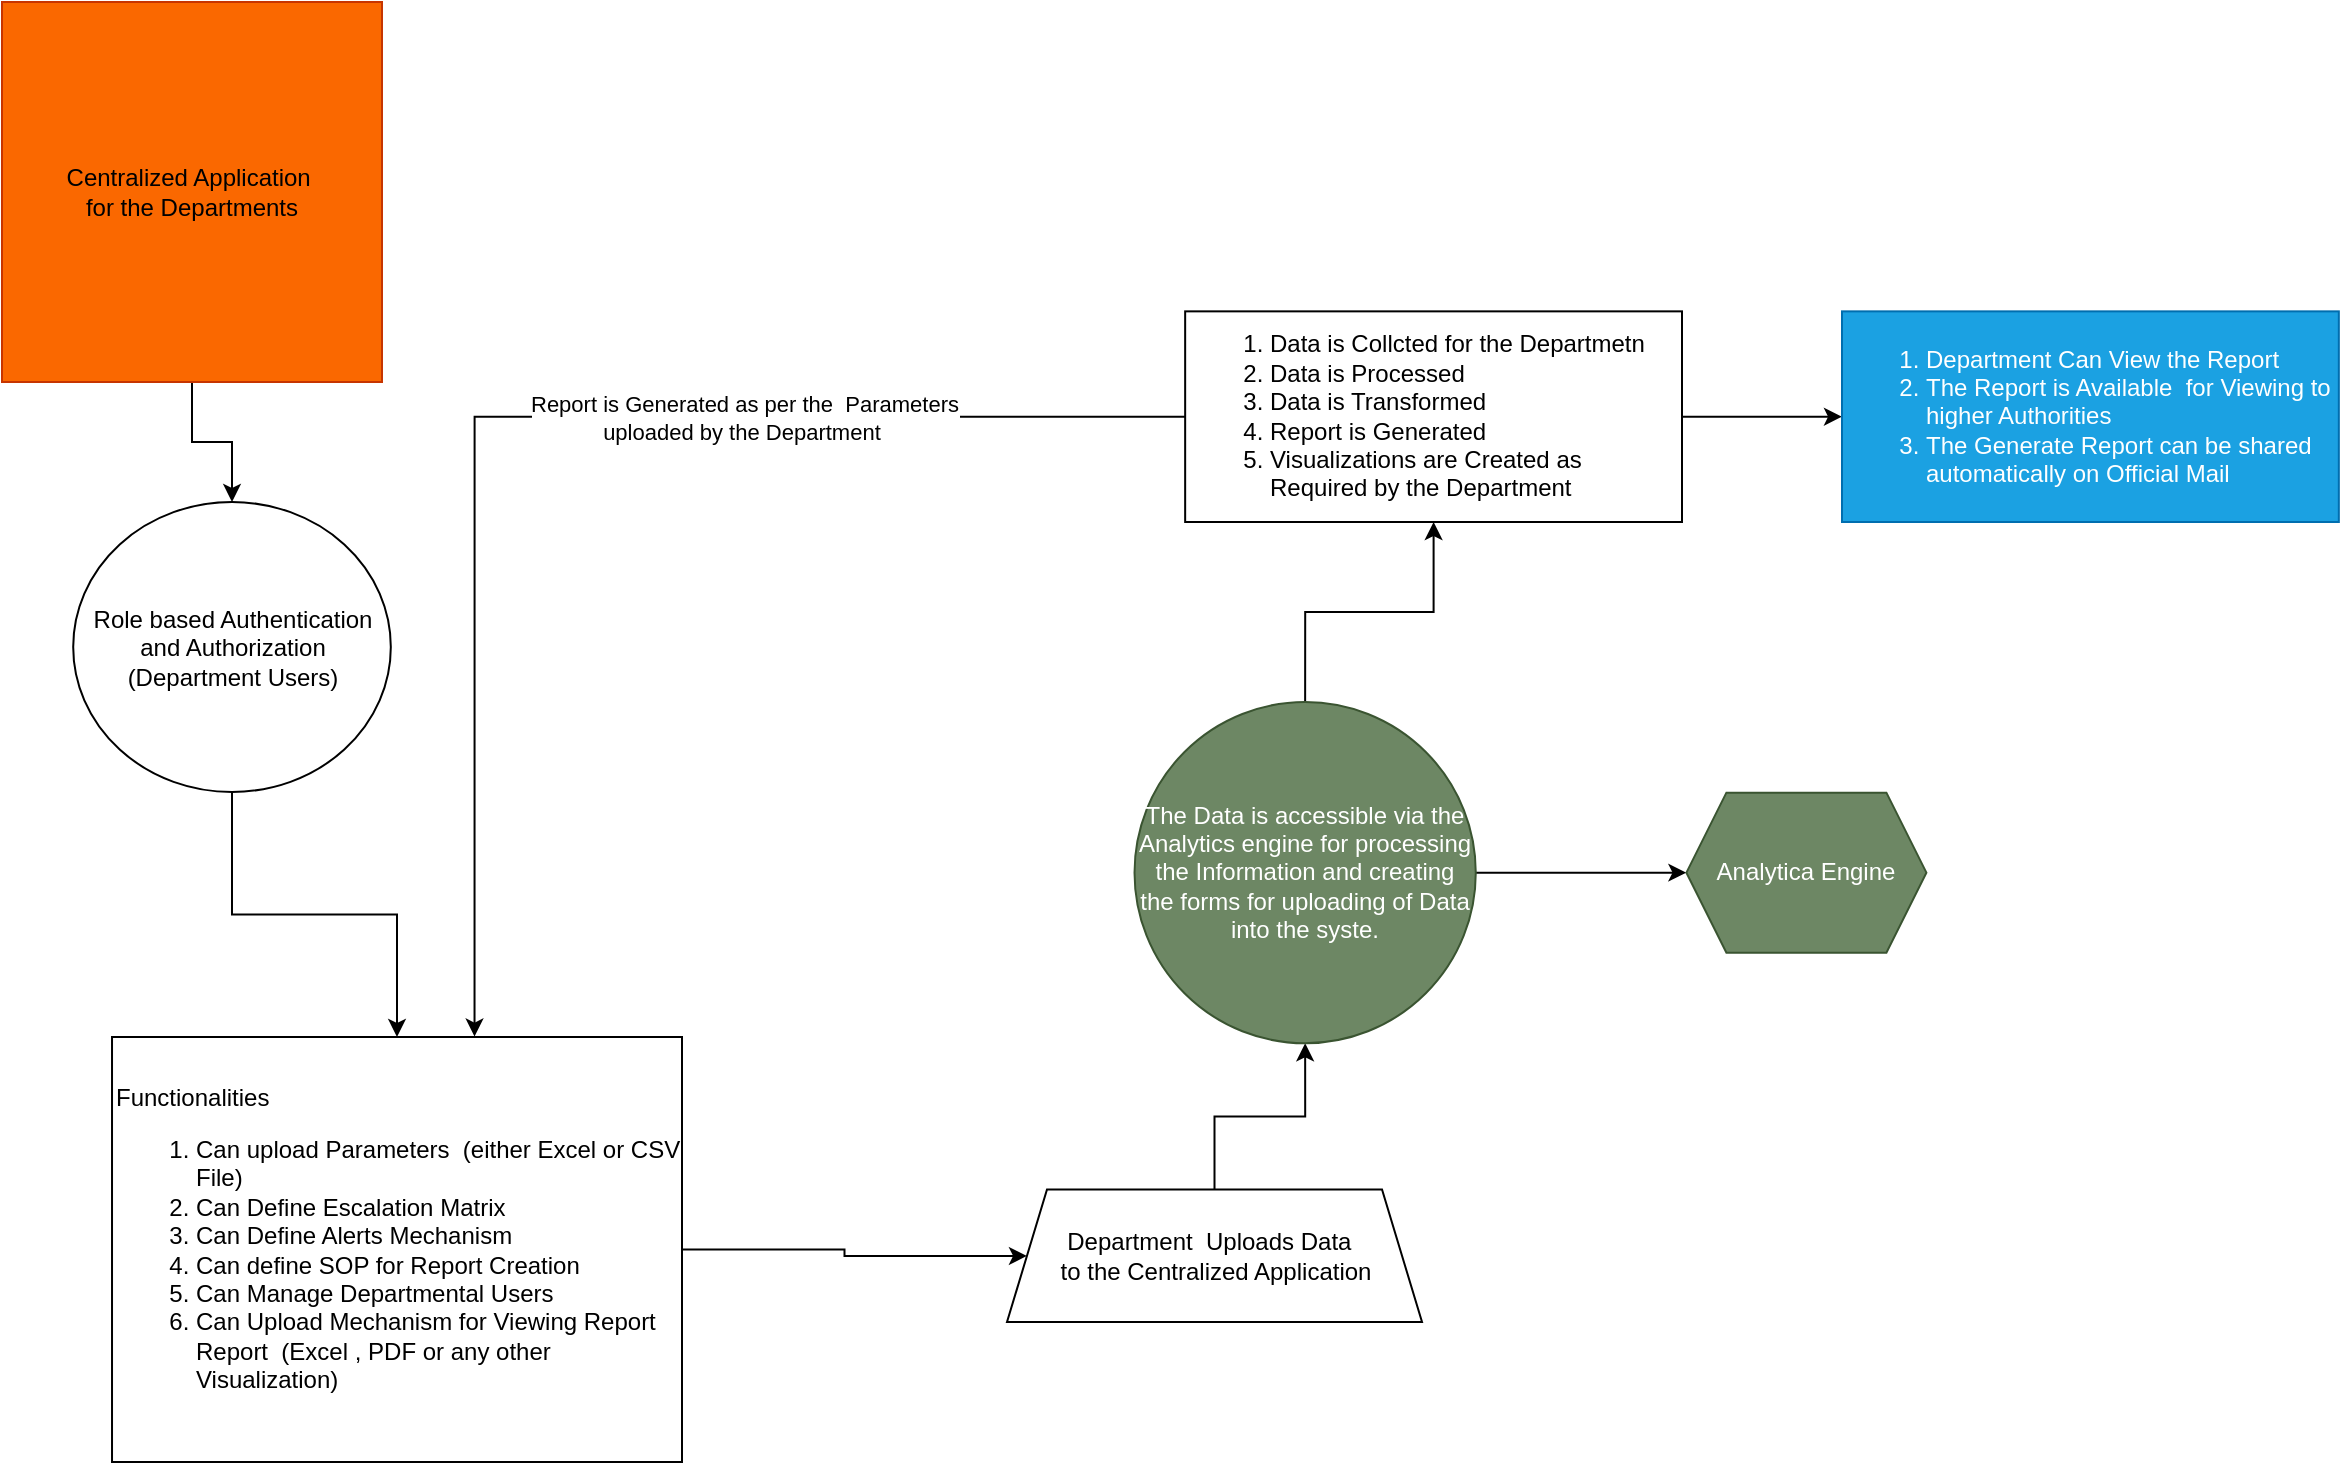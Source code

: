 <mxfile version="21.8.2" type="github">
  <diagram name="Page-1" id="74b105a0-9070-1c63-61bc-23e55f88626e">
    <mxGraphModel dx="1562" dy="781" grid="1" gridSize="10" guides="1" tooltips="1" connect="1" arrows="1" fold="1" page="1" pageScale="1.5" pageWidth="1169" pageHeight="826" background="none" math="0" shadow="0">
      <root>
        <mxCell id="0" style=";html=1;" />
        <mxCell id="1" style=";html=1;" parent="0" />
        <mxCell id="Eo_7HsmX6g1w4kb-M816-6" value="" style="edgeStyle=orthogonalEdgeStyle;rounded=0;orthogonalLoop=1;jettySize=auto;html=1;" edge="1" parent="1" source="Eo_7HsmX6g1w4kb-M816-4" target="Eo_7HsmX6g1w4kb-M816-5">
          <mxGeometry relative="1" as="geometry" />
        </mxCell>
        <mxCell id="Eo_7HsmX6g1w4kb-M816-4" value="Centralized Application&amp;nbsp;&lt;br&gt;for the Departments" style="whiteSpace=wrap;html=1;aspect=fixed;fillColor=#fa6800;strokeColor=#C73500;fontColor=#000000;" vertex="1" parent="1">
          <mxGeometry x="200" y="400" width="190" height="190" as="geometry" />
        </mxCell>
        <mxCell id="Eo_7HsmX6g1w4kb-M816-8" value="" style="edgeStyle=orthogonalEdgeStyle;rounded=0;orthogonalLoop=1;jettySize=auto;html=1;" edge="1" parent="1" source="Eo_7HsmX6g1w4kb-M816-5" target="Eo_7HsmX6g1w4kb-M816-7">
          <mxGeometry relative="1" as="geometry" />
        </mxCell>
        <mxCell id="Eo_7HsmX6g1w4kb-M816-5" value="Role based Authentication and Authorization (Department Users)" style="ellipse;whiteSpace=wrap;html=1;" vertex="1" parent="1">
          <mxGeometry x="235.6" y="650" width="158.81" height="145" as="geometry" />
        </mxCell>
        <mxCell id="Eo_7HsmX6g1w4kb-M816-10" value="" style="edgeStyle=orthogonalEdgeStyle;rounded=0;orthogonalLoop=1;jettySize=auto;html=1;" edge="1" parent="1" source="Eo_7HsmX6g1w4kb-M816-7" target="Eo_7HsmX6g1w4kb-M816-9">
          <mxGeometry relative="1" as="geometry" />
        </mxCell>
        <mxCell id="Eo_7HsmX6g1w4kb-M816-7" value="Functionalities&amp;nbsp;&lt;br&gt;&lt;ol&gt;&lt;li&gt;Can upload Parameters&amp;nbsp; (either Excel or CSV File)&lt;/li&gt;&lt;li&gt;Can Define Escalation Matrix&lt;/li&gt;&lt;li&gt;Can Define Alerts Mechanism&amp;nbsp;&lt;/li&gt;&lt;li&gt;Can define SOP for Report Creation&lt;/li&gt;&lt;li&gt;Can Manage Departmental Users&lt;/li&gt;&lt;li&gt;Can Upload Mechanism for Viewing Report Report&amp;nbsp; (Excel , PDF or any other Visualization)&lt;/li&gt;&lt;/ol&gt;" style="whiteSpace=wrap;html=1;align=left;" vertex="1" parent="1">
          <mxGeometry x="255.01" y="917.5" width="284.99" height="212.5" as="geometry" />
        </mxCell>
        <mxCell id="Eo_7HsmX6g1w4kb-M816-12" value="" style="edgeStyle=orthogonalEdgeStyle;rounded=0;orthogonalLoop=1;jettySize=auto;html=1;" edge="1" parent="1" source="Eo_7HsmX6g1w4kb-M816-9" target="Eo_7HsmX6g1w4kb-M816-11">
          <mxGeometry relative="1" as="geometry" />
        </mxCell>
        <mxCell id="Eo_7HsmX6g1w4kb-M816-9" value="Department&amp;nbsp; Uploads Data&amp;nbsp;&amp;nbsp;&lt;br&gt;to the Centralized Application" style="shape=trapezoid;perimeter=trapezoidPerimeter;whiteSpace=wrap;html=1;fixedSize=1;align=center;" vertex="1" parent="1">
          <mxGeometry x="702.5" y="993.75" width="207.51" height="66.25" as="geometry" />
        </mxCell>
        <mxCell id="Eo_7HsmX6g1w4kb-M816-14" value="" style="edgeStyle=orthogonalEdgeStyle;rounded=0;orthogonalLoop=1;jettySize=auto;html=1;" edge="1" parent="1" source="Eo_7HsmX6g1w4kb-M816-11" target="Eo_7HsmX6g1w4kb-M816-13">
          <mxGeometry relative="1" as="geometry" />
        </mxCell>
        <mxCell id="Eo_7HsmX6g1w4kb-M816-18" value="" style="edgeStyle=orthogonalEdgeStyle;rounded=0;orthogonalLoop=1;jettySize=auto;html=1;" edge="1" parent="1" source="Eo_7HsmX6g1w4kb-M816-11" target="Eo_7HsmX6g1w4kb-M816-17">
          <mxGeometry relative="1" as="geometry" />
        </mxCell>
        <mxCell id="Eo_7HsmX6g1w4kb-M816-11" value="The Data is accessible via the Analytics engine for processing the Information and creating the forms for uploading of Data into the syste." style="ellipse;whiteSpace=wrap;html=1;fillColor=#6d8764;strokeColor=#3A5431;fontColor=#ffffff;" vertex="1" parent="1">
          <mxGeometry x="766.26" y="750" width="170.63" height="170.63" as="geometry" />
        </mxCell>
        <mxCell id="Eo_7HsmX6g1w4kb-M816-20" value="" style="edgeStyle=orthogonalEdgeStyle;rounded=0;orthogonalLoop=1;jettySize=auto;html=1;" edge="1" parent="1" source="Eo_7HsmX6g1w4kb-M816-13" target="Eo_7HsmX6g1w4kb-M816-19">
          <mxGeometry relative="1" as="geometry" />
        </mxCell>
        <mxCell id="Eo_7HsmX6g1w4kb-M816-13" value="&lt;ol&gt;&lt;li&gt;Data is Collcted for the Departmetn&lt;/li&gt;&lt;li&gt;Data is Processed&amp;nbsp;&lt;/li&gt;&lt;li&gt;Data is Transformed&lt;/li&gt;&lt;li&gt;Report is Generated&lt;/li&gt;&lt;li&gt;Visualizations are Created as Required by the Department&amp;nbsp;&amp;nbsp;&lt;/li&gt;&lt;/ol&gt;" style="whiteSpace=wrap;html=1;align=left;" vertex="1" parent="1">
          <mxGeometry x="791.58" y="554.68" width="248.42" height="105.32" as="geometry" />
        </mxCell>
        <mxCell id="Eo_7HsmX6g1w4kb-M816-15" style="edgeStyle=orthogonalEdgeStyle;rounded=0;orthogonalLoop=1;jettySize=auto;html=1;entryX=0.636;entryY=-0.001;entryDx=0;entryDy=0;entryPerimeter=0;" edge="1" parent="1" source="Eo_7HsmX6g1w4kb-M816-13" target="Eo_7HsmX6g1w4kb-M816-7">
          <mxGeometry relative="1" as="geometry" />
        </mxCell>
        <mxCell id="Eo_7HsmX6g1w4kb-M816-16" value="Report is Generated as per the&amp;nbsp; Parameters &lt;br&gt;uploaded by the Department&amp;nbsp;" style="edgeLabel;html=1;align=center;verticalAlign=middle;resizable=0;points=[];" vertex="1" connectable="0" parent="Eo_7HsmX6g1w4kb-M816-15">
          <mxGeometry x="0.58" y="3" relative="1" as="geometry">
            <mxPoint x="131" y="-170" as="offset" />
          </mxGeometry>
        </mxCell>
        <mxCell id="Eo_7HsmX6g1w4kb-M816-17" value="Analytica Engine" style="shape=hexagon;perimeter=hexagonPerimeter2;whiteSpace=wrap;html=1;fixedSize=1;fillColor=#6d8764;strokeColor=#3A5431;fontColor=#ffffff;" vertex="1" parent="1">
          <mxGeometry x="1042.205" y="795.315" width="120" height="80" as="geometry" />
        </mxCell>
        <mxCell id="Eo_7HsmX6g1w4kb-M816-19" value="&lt;ol&gt;&lt;li&gt;Department Can View the Report&amp;nbsp;&lt;/li&gt;&lt;li&gt;The Report is Available&amp;nbsp; for Viewing to higher Authorities&lt;br&gt;&lt;/li&gt;&lt;li&gt;The Generate Report can be shared automatically on Official Mail&lt;/li&gt;&lt;/ol&gt;" style="whiteSpace=wrap;html=1;align=left;fillColor=#1ba1e2;fontColor=#ffffff;strokeColor=#006EAF;" vertex="1" parent="1">
          <mxGeometry x="1120" y="554.68" width="248.42" height="105.32" as="geometry" />
        </mxCell>
      </root>
    </mxGraphModel>
  </diagram>
</mxfile>
